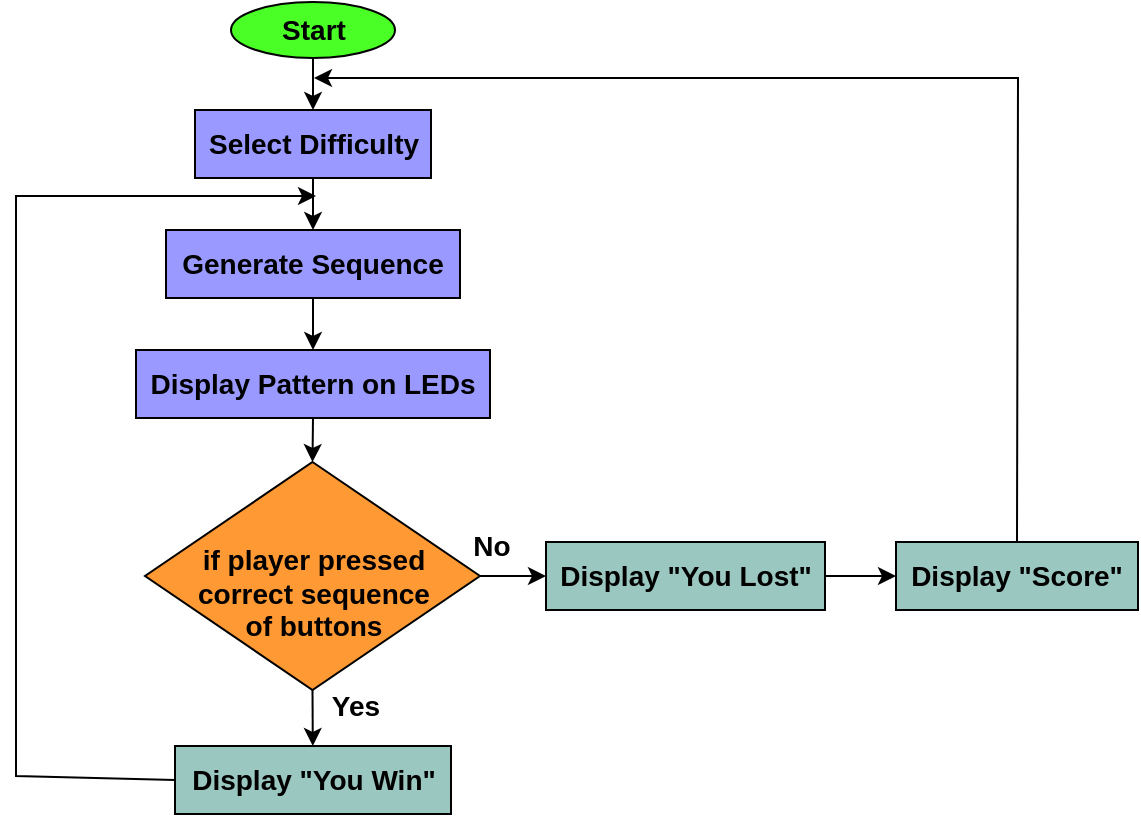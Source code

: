 <mxfile version="22.1.16" type="device">
  <diagram id="C5RBs43oDa-KdzZeNtuy" name="Page-1">
    <mxGraphModel dx="1120" dy="468" grid="0" gridSize="10" guides="1" tooltips="1" connect="1" arrows="1" fold="1" page="1" pageScale="1" pageWidth="827" pageHeight="1169" math="0" shadow="0">
      <root>
        <mxCell id="WIyWlLk6GJQsqaUBKTNV-0" />
        <mxCell id="WIyWlLk6GJQsqaUBKTNV-1" parent="WIyWlLk6GJQsqaUBKTNV-0" />
        <mxCell id="ZLB3yuCh5G3PEQ4BRsmz-0" value="&lt;b&gt;&lt;font style=&quot;font-size: 14px;&quot;&gt;Start&lt;/font&gt;&lt;/b&gt;" style="ellipse;whiteSpace=wrap;html=1;fillColor=#4AFF26;" vertex="1" parent="WIyWlLk6GJQsqaUBKTNV-1">
          <mxGeometry x="187.5" y="13" width="82" height="28" as="geometry" />
        </mxCell>
        <mxCell id="ZLB3yuCh5G3PEQ4BRsmz-1" value="&lt;font style=&quot;font-size: 14px;&quot;&gt;&lt;b&gt;Select Difficulty&lt;/b&gt;&lt;/font&gt;" style="rounded=0;whiteSpace=wrap;html=1;fillColor=#9999FF;" vertex="1" parent="WIyWlLk6GJQsqaUBKTNV-1">
          <mxGeometry x="169.5" y="67" width="118" height="34" as="geometry" />
        </mxCell>
        <mxCell id="ZLB3yuCh5G3PEQ4BRsmz-2" value="&lt;font style=&quot;font-size: 14px;&quot;&gt;&lt;b&gt;Generate&amp;nbsp;&lt;/b&gt;&lt;/font&gt;&lt;span style=&quot;font-size: 14px;&quot;&gt;&lt;b&gt;Sequence&lt;/b&gt;&lt;/span&gt;" style="rounded=0;whiteSpace=wrap;html=1;fillColor=#9999FF;" vertex="1" parent="WIyWlLk6GJQsqaUBKTNV-1">
          <mxGeometry x="155" y="127" width="147" height="34" as="geometry" />
        </mxCell>
        <mxCell id="ZLB3yuCh5G3PEQ4BRsmz-3" value="&lt;span style=&quot;font-size: 14px;&quot;&gt;&lt;b&gt;Display Pattern on LEDs&lt;/b&gt;&lt;/span&gt;" style="rounded=0;whiteSpace=wrap;html=1;fillColor=#9999FF;" vertex="1" parent="WIyWlLk6GJQsqaUBKTNV-1">
          <mxGeometry x="140" y="187" width="177" height="34" as="geometry" />
        </mxCell>
        <mxCell id="ZLB3yuCh5G3PEQ4BRsmz-4" value="&lt;b&gt;&lt;font style=&quot;font-size: 14px;&quot;&gt;&lt;br&gt;if player pressed&lt;br&gt;correct sequence &lt;br&gt;of buttons&lt;/font&gt;&lt;/b&gt;" style="rhombus;whiteSpace=wrap;html=1;fillColor=#FF9933;" vertex="1" parent="WIyWlLk6GJQsqaUBKTNV-1">
          <mxGeometry x="144.5" y="243" width="167.5" height="114" as="geometry" />
        </mxCell>
        <mxCell id="ZLB3yuCh5G3PEQ4BRsmz-5" value="&lt;span style=&quot;font-size: 14px;&quot;&gt;&lt;b&gt;Display &quot;You Win&quot;&lt;/b&gt;&lt;/span&gt;" style="rounded=0;whiteSpace=wrap;html=1;fillColor=#9AC7BF;" vertex="1" parent="WIyWlLk6GJQsqaUBKTNV-1">
          <mxGeometry x="159.5" y="385" width="138" height="34" as="geometry" />
        </mxCell>
        <mxCell id="ZLB3yuCh5G3PEQ4BRsmz-6" value="&lt;span style=&quot;font-size: 14px;&quot;&gt;&lt;b&gt;Display &quot;You Lost&quot;&lt;/b&gt;&lt;/span&gt;" style="rounded=0;whiteSpace=wrap;html=1;fillColor=#9AC7BF;" vertex="1" parent="WIyWlLk6GJQsqaUBKTNV-1">
          <mxGeometry x="345" y="283" width="139.5" height="34" as="geometry" />
        </mxCell>
        <mxCell id="ZLB3yuCh5G3PEQ4BRsmz-7" value="&lt;span style=&quot;font-size: 14px;&quot;&gt;&lt;b&gt;Display &quot;Score&quot;&lt;/b&gt;&lt;/span&gt;" style="rounded=0;whiteSpace=wrap;html=1;fillColor=#9AC7BF;" vertex="1" parent="WIyWlLk6GJQsqaUBKTNV-1">
          <mxGeometry x="520" y="283" width="121" height="34" as="geometry" />
        </mxCell>
        <mxCell id="ZLB3yuCh5G3PEQ4BRsmz-9" value="" style="endArrow=classic;html=1;rounded=0;exitX=0.5;exitY=1;exitDx=0;exitDy=0;entryX=0.5;entryY=0;entryDx=0;entryDy=0;" edge="1" parent="WIyWlLk6GJQsqaUBKTNV-1" source="ZLB3yuCh5G3PEQ4BRsmz-0" target="ZLB3yuCh5G3PEQ4BRsmz-1">
          <mxGeometry width="50" height="50" relative="1" as="geometry">
            <mxPoint x="496" y="273" as="sourcePoint" />
            <mxPoint x="546" y="223" as="targetPoint" />
          </mxGeometry>
        </mxCell>
        <mxCell id="ZLB3yuCh5G3PEQ4BRsmz-10" value="" style="endArrow=classic;html=1;rounded=0;exitX=0.5;exitY=1;exitDx=0;exitDy=0;entryX=0.5;entryY=0;entryDx=0;entryDy=0;" edge="1" parent="WIyWlLk6GJQsqaUBKTNV-1" source="ZLB3yuCh5G3PEQ4BRsmz-1" target="ZLB3yuCh5G3PEQ4BRsmz-2">
          <mxGeometry width="50" height="50" relative="1" as="geometry">
            <mxPoint x="496" y="273" as="sourcePoint" />
            <mxPoint x="546" y="223" as="targetPoint" />
          </mxGeometry>
        </mxCell>
        <mxCell id="ZLB3yuCh5G3PEQ4BRsmz-11" value="" style="endArrow=classic;html=1;rounded=0;exitX=0.5;exitY=1;exitDx=0;exitDy=0;entryX=0.5;entryY=0;entryDx=0;entryDy=0;" edge="1" parent="WIyWlLk6GJQsqaUBKTNV-1" source="ZLB3yuCh5G3PEQ4BRsmz-3" target="ZLB3yuCh5G3PEQ4BRsmz-4">
          <mxGeometry width="50" height="50" relative="1" as="geometry">
            <mxPoint x="496" y="273" as="sourcePoint" />
            <mxPoint x="546" y="223" as="targetPoint" />
          </mxGeometry>
        </mxCell>
        <mxCell id="ZLB3yuCh5G3PEQ4BRsmz-12" value="" style="endArrow=classic;html=1;rounded=0;exitX=0.5;exitY=1;exitDx=0;exitDy=0;entryX=0.5;entryY=0;entryDx=0;entryDy=0;" edge="1" parent="WIyWlLk6GJQsqaUBKTNV-1" source="ZLB3yuCh5G3PEQ4BRsmz-2" target="ZLB3yuCh5G3PEQ4BRsmz-3">
          <mxGeometry width="50" height="50" relative="1" as="geometry">
            <mxPoint x="496" y="273" as="sourcePoint" />
            <mxPoint x="546" y="223" as="targetPoint" />
          </mxGeometry>
        </mxCell>
        <mxCell id="ZLB3yuCh5G3PEQ4BRsmz-13" value="" style="endArrow=classic;html=1;rounded=0;exitX=0.5;exitY=1;exitDx=0;exitDy=0;" edge="1" parent="WIyWlLk6GJQsqaUBKTNV-1" source="ZLB3yuCh5G3PEQ4BRsmz-4" target="ZLB3yuCh5G3PEQ4BRsmz-5">
          <mxGeometry width="50" height="50" relative="1" as="geometry">
            <mxPoint x="496" y="273" as="sourcePoint" />
            <mxPoint x="546" y="223" as="targetPoint" />
          </mxGeometry>
        </mxCell>
        <mxCell id="ZLB3yuCh5G3PEQ4BRsmz-15" value="" style="endArrow=classic;html=1;rounded=0;exitX=1;exitY=0.5;exitDx=0;exitDy=0;entryX=0;entryY=0.5;entryDx=0;entryDy=0;" edge="1" parent="WIyWlLk6GJQsqaUBKTNV-1" source="ZLB3yuCh5G3PEQ4BRsmz-4" target="ZLB3yuCh5G3PEQ4BRsmz-6">
          <mxGeometry width="50" height="50" relative="1" as="geometry">
            <mxPoint x="496" y="273" as="sourcePoint" />
            <mxPoint x="546" y="223" as="targetPoint" />
          </mxGeometry>
        </mxCell>
        <mxCell id="ZLB3yuCh5G3PEQ4BRsmz-16" value="" style="endArrow=classic;html=1;rounded=0;exitX=1;exitY=0.5;exitDx=0;exitDy=0;entryX=0;entryY=0.5;entryDx=0;entryDy=0;" edge="1" parent="WIyWlLk6GJQsqaUBKTNV-1" source="ZLB3yuCh5G3PEQ4BRsmz-6" target="ZLB3yuCh5G3PEQ4BRsmz-7">
          <mxGeometry width="50" height="50" relative="1" as="geometry">
            <mxPoint x="496" y="273" as="sourcePoint" />
            <mxPoint x="546" y="223" as="targetPoint" />
          </mxGeometry>
        </mxCell>
        <mxCell id="ZLB3yuCh5G3PEQ4BRsmz-17" value="" style="endArrow=classic;html=1;rounded=0;exitX=0.5;exitY=0;exitDx=0;exitDy=0;" edge="1" parent="WIyWlLk6GJQsqaUBKTNV-1" source="ZLB3yuCh5G3PEQ4BRsmz-7">
          <mxGeometry width="50" height="50" relative="1" as="geometry">
            <mxPoint x="570.966" y="283.986" as="sourcePoint" />
            <mxPoint x="229" y="51" as="targetPoint" />
            <Array as="points">
              <mxPoint x="581" y="51" />
            </Array>
          </mxGeometry>
        </mxCell>
        <mxCell id="ZLB3yuCh5G3PEQ4BRsmz-18" value="" style="endArrow=classic;html=1;rounded=0;exitX=0;exitY=0.5;exitDx=0;exitDy=0;" edge="1" parent="WIyWlLk6GJQsqaUBKTNV-1" source="ZLB3yuCh5G3PEQ4BRsmz-5">
          <mxGeometry width="50" height="50" relative="1" as="geometry">
            <mxPoint x="450" y="260" as="sourcePoint" />
            <mxPoint x="230" y="110" as="targetPoint" />
            <Array as="points">
              <mxPoint x="80" y="400" />
              <mxPoint x="80" y="110" />
            </Array>
          </mxGeometry>
        </mxCell>
        <mxCell id="ZLB3yuCh5G3PEQ4BRsmz-19" value="&lt;b&gt;&lt;font style=&quot;font-size: 14px;&quot;&gt;No&lt;/font&gt;&lt;/b&gt;" style="text;html=1;strokeColor=none;fillColor=none;align=center;verticalAlign=middle;whiteSpace=wrap;rounded=0;" vertex="1" parent="WIyWlLk6GJQsqaUBKTNV-1">
          <mxGeometry x="287.5" y="270" width="60" height="30" as="geometry" />
        </mxCell>
        <mxCell id="ZLB3yuCh5G3PEQ4BRsmz-20" value="&lt;b&gt;&lt;font style=&quot;font-size: 14px;&quot;&gt;Yes&lt;/font&gt;&lt;/b&gt;" style="text;html=1;strokeColor=none;fillColor=none;align=center;verticalAlign=middle;whiteSpace=wrap;rounded=0;" vertex="1" parent="WIyWlLk6GJQsqaUBKTNV-1">
          <mxGeometry x="220" y="350" width="60" height="30" as="geometry" />
        </mxCell>
      </root>
    </mxGraphModel>
  </diagram>
</mxfile>
